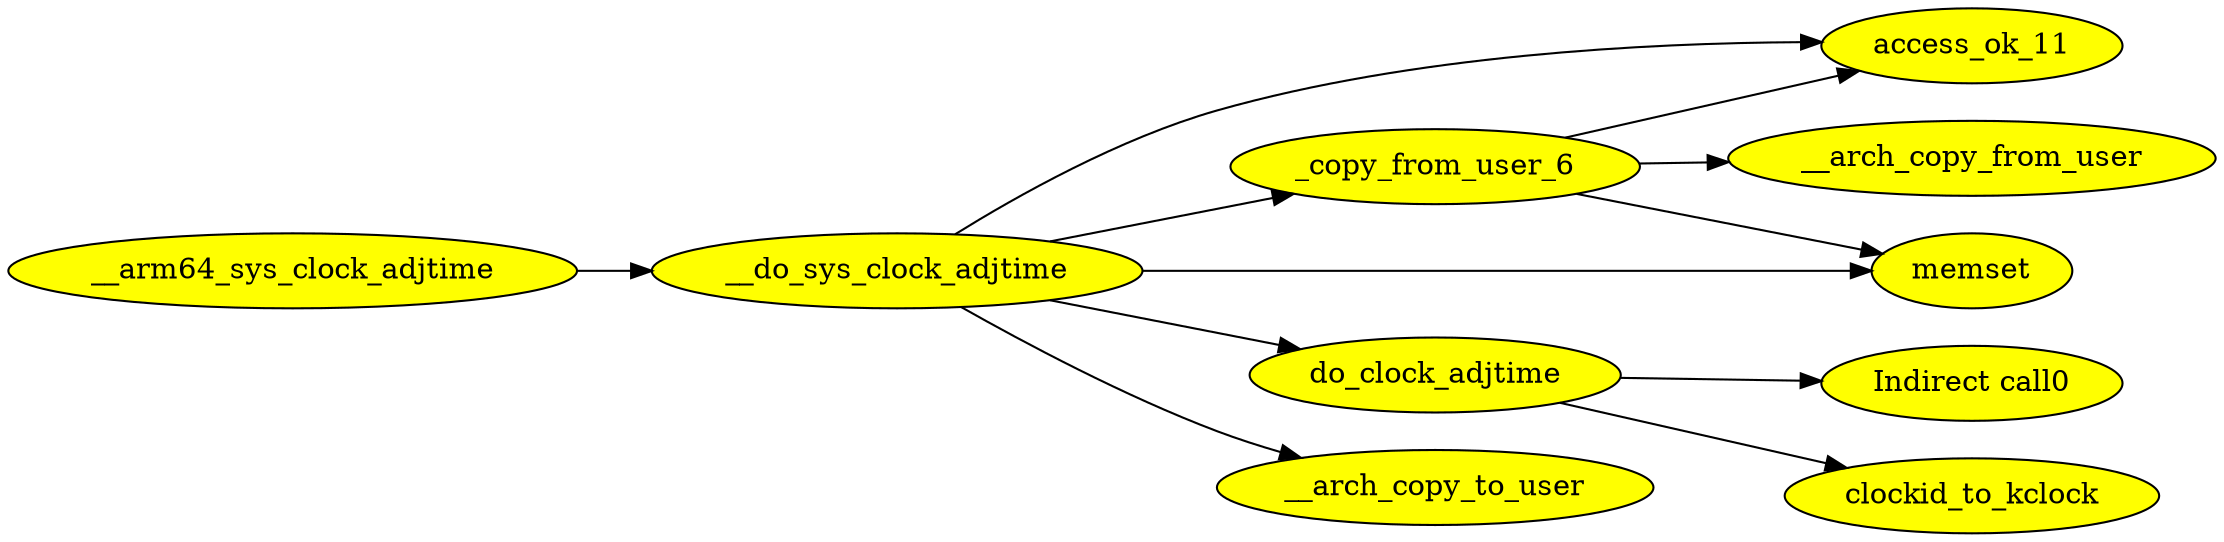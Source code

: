 digraph G {
rankdir=LR; node [style=filled fillcolor=yellow]
"__arm64_sys_clock_adjtime"->"__do_sys_clock_adjtime" [ edgeid = "1"]; 
"__do_sys_clock_adjtime"->"access_ok_11" [ edgeid = "2"]; 
"__do_sys_clock_adjtime"->"_copy_from_user_6" [ edgeid = "3"]; 
"_copy_from_user_6"->"access_ok_11" [ edgeid = "4"]; 
"_copy_from_user_6"->"__arch_copy_from_user" [ edgeid = "5"]; 
"_copy_from_user_6"->"memset" [ edgeid = "6"]; 
"__do_sys_clock_adjtime"->"do_clock_adjtime" [ edgeid = "7"]; 
"do_clock_adjtime"->"Indirect call0" [ edgeid = "8"]; 
"do_clock_adjtime"->"clockid_to_kclock" [ edgeid = "9"]; 
"__do_sys_clock_adjtime"->"__arch_copy_to_user" [ edgeid = "10"]; 
"__do_sys_clock_adjtime"->"memset" [ edgeid = "11"]; 
}
